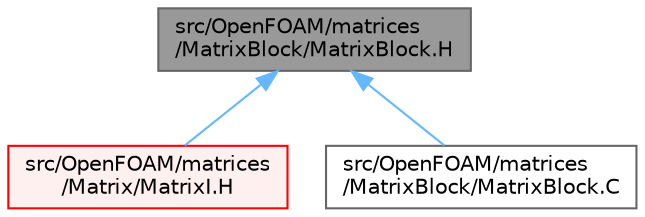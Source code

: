 digraph "src/OpenFOAM/matrices/MatrixBlock/MatrixBlock.H"
{
 // LATEX_PDF_SIZE
  bgcolor="transparent";
  edge [fontname=Helvetica,fontsize=10,labelfontname=Helvetica,labelfontsize=10];
  node [fontname=Helvetica,fontsize=10,shape=box,height=0.2,width=0.4];
  Node1 [id="Node000001",label="src/OpenFOAM/matrices\l/MatrixBlock/MatrixBlock.H",height=0.2,width=0.4,color="gray40", fillcolor="grey60", style="filled", fontcolor="black",tooltip=" "];
  Node1 -> Node2 [id="edge1_Node000001_Node000002",dir="back",color="steelblue1",style="solid",tooltip=" "];
  Node2 [id="Node000002",label="src/OpenFOAM/matrices\l/Matrix/MatrixI.H",height=0.2,width=0.4,color="red", fillcolor="#FFF0F0", style="filled",URL="$MatrixI_8H.html",tooltip=" "];
  Node1 -> Node4565 [id="edge2_Node000001_Node004565",dir="back",color="steelblue1",style="solid",tooltip=" "];
  Node4565 [id="Node004565",label="src/OpenFOAM/matrices\l/MatrixBlock/MatrixBlock.C",height=0.2,width=0.4,color="grey40", fillcolor="white", style="filled",URL="$MatrixBlock_8C.html",tooltip=" "];
}
